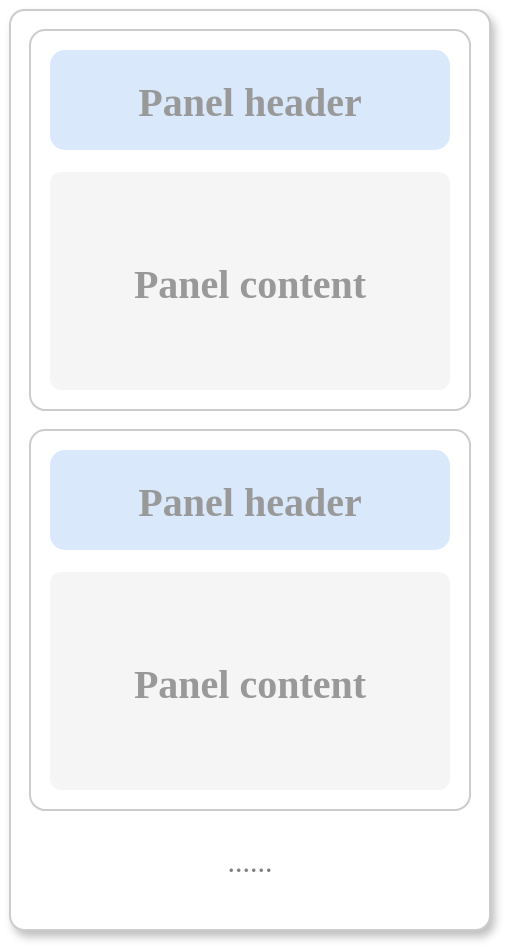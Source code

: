 <mxfile version="24.7.7">
  <diagram id="2GOauJT7Yn-luxj3bmyB" name="第 1 页">
    <mxGraphModel dx="794" dy="493" grid="1" gridSize="10" guides="1" tooltips="1" connect="1" arrows="1" fold="1" page="1" pageScale="1" pageWidth="827" pageHeight="1169" math="0" shadow="0">
      <root>
        <mxCell id="0" />
        <mxCell id="1" parent="0" />
        <mxCell id="aq9JJDKxaiViuSofXtG_-2" value="" style="rounded=1;whiteSpace=wrap;html=1;glass=0;sketch=0;shadow=1;arcSize=3;fontFamily=Verdana;fontSize=20;fontStyle=1;fontColor=#808080;strokeColor=#CCCCCC;" parent="1" vertex="1">
          <mxGeometry x="40" y="40" width="240" height="460" as="geometry" />
        </mxCell>
        <mxCell id="bg6waQgNnvFO33RHhs3d-1" value="" style="rounded=1;whiteSpace=wrap;html=1;shadow=0;glass=0;sketch=0;fontFamily=Verdana;fontSize=15;fontColor=#808080;fillColor=default;arcSize=4;strokeColor=#CCCCCC;" parent="1" vertex="1">
          <mxGeometry x="50" y="50" width="220" height="190" as="geometry" />
        </mxCell>
        <mxCell id="bg6waQgNnvFO33RHhs3d-2" value="Panel header" style="rounded=1;whiteSpace=wrap;html=1;shadow=0;glass=0;sketch=0;fontFamily=Verdana;fontSize=20;fillColor=#dae8fc;strokeColor=none;fontStyle=1;fontColor=#999999;" parent="1" vertex="1">
          <mxGeometry x="60" y="60" width="200" height="50" as="geometry" />
        </mxCell>
        <mxCell id="bg6waQgNnvFO33RHhs3d-5" value="Panel content" style="rounded=1;whiteSpace=wrap;html=1;shadow=0;glass=0;sketch=0;fontFamily=Verdana;fontSize=20;fontColor=#999999;fillColor=#f5f5f5;arcSize=5;strokeColor=none;fontStyle=1" parent="1" vertex="1">
          <mxGeometry x="60" y="121" width="200" height="109" as="geometry" />
        </mxCell>
        <mxCell id="bg6waQgNnvFO33RHhs3d-6" value="" style="rounded=1;whiteSpace=wrap;html=1;shadow=0;glass=0;sketch=0;fontFamily=Verdana;fontSize=15;fontColor=#808080;fillColor=default;arcSize=4;strokeColor=#CCCCCC;" parent="1" vertex="1">
          <mxGeometry x="50" y="250" width="220" height="190" as="geometry" />
        </mxCell>
        <mxCell id="bg6waQgNnvFO33RHhs3d-7" value="Panel header" style="rounded=1;whiteSpace=wrap;html=1;shadow=0;glass=0;sketch=0;fontFamily=Verdana;fontSize=20;fillColor=#dae8fc;strokeColor=none;fontStyle=1;fontColor=#999999;" parent="1" vertex="1">
          <mxGeometry x="60" y="260" width="200" height="50" as="geometry" />
        </mxCell>
        <mxCell id="bg6waQgNnvFO33RHhs3d-8" value="Panel content" style="rounded=1;whiteSpace=wrap;html=1;shadow=0;glass=0;sketch=0;fontFamily=Verdana;fontSize=20;fontColor=#999999;fillColor=#f5f5f5;arcSize=5;strokeColor=none;fontStyle=1" parent="1" vertex="1">
          <mxGeometry x="60" y="321" width="200" height="109" as="geometry" />
        </mxCell>
        <mxCell id="bg6waQgNnvFO33RHhs3d-9" value="......" style="text;html=1;strokeColor=none;fillColor=none;align=center;verticalAlign=middle;whiteSpace=wrap;rounded=0;shadow=0;glass=0;sketch=0;fontFamily=Verdana;fontSize=15;fontColor=#808080;" parent="1" vertex="1">
          <mxGeometry x="50" y="450" width="220" height="30" as="geometry" />
        </mxCell>
      </root>
    </mxGraphModel>
  </diagram>
</mxfile>
